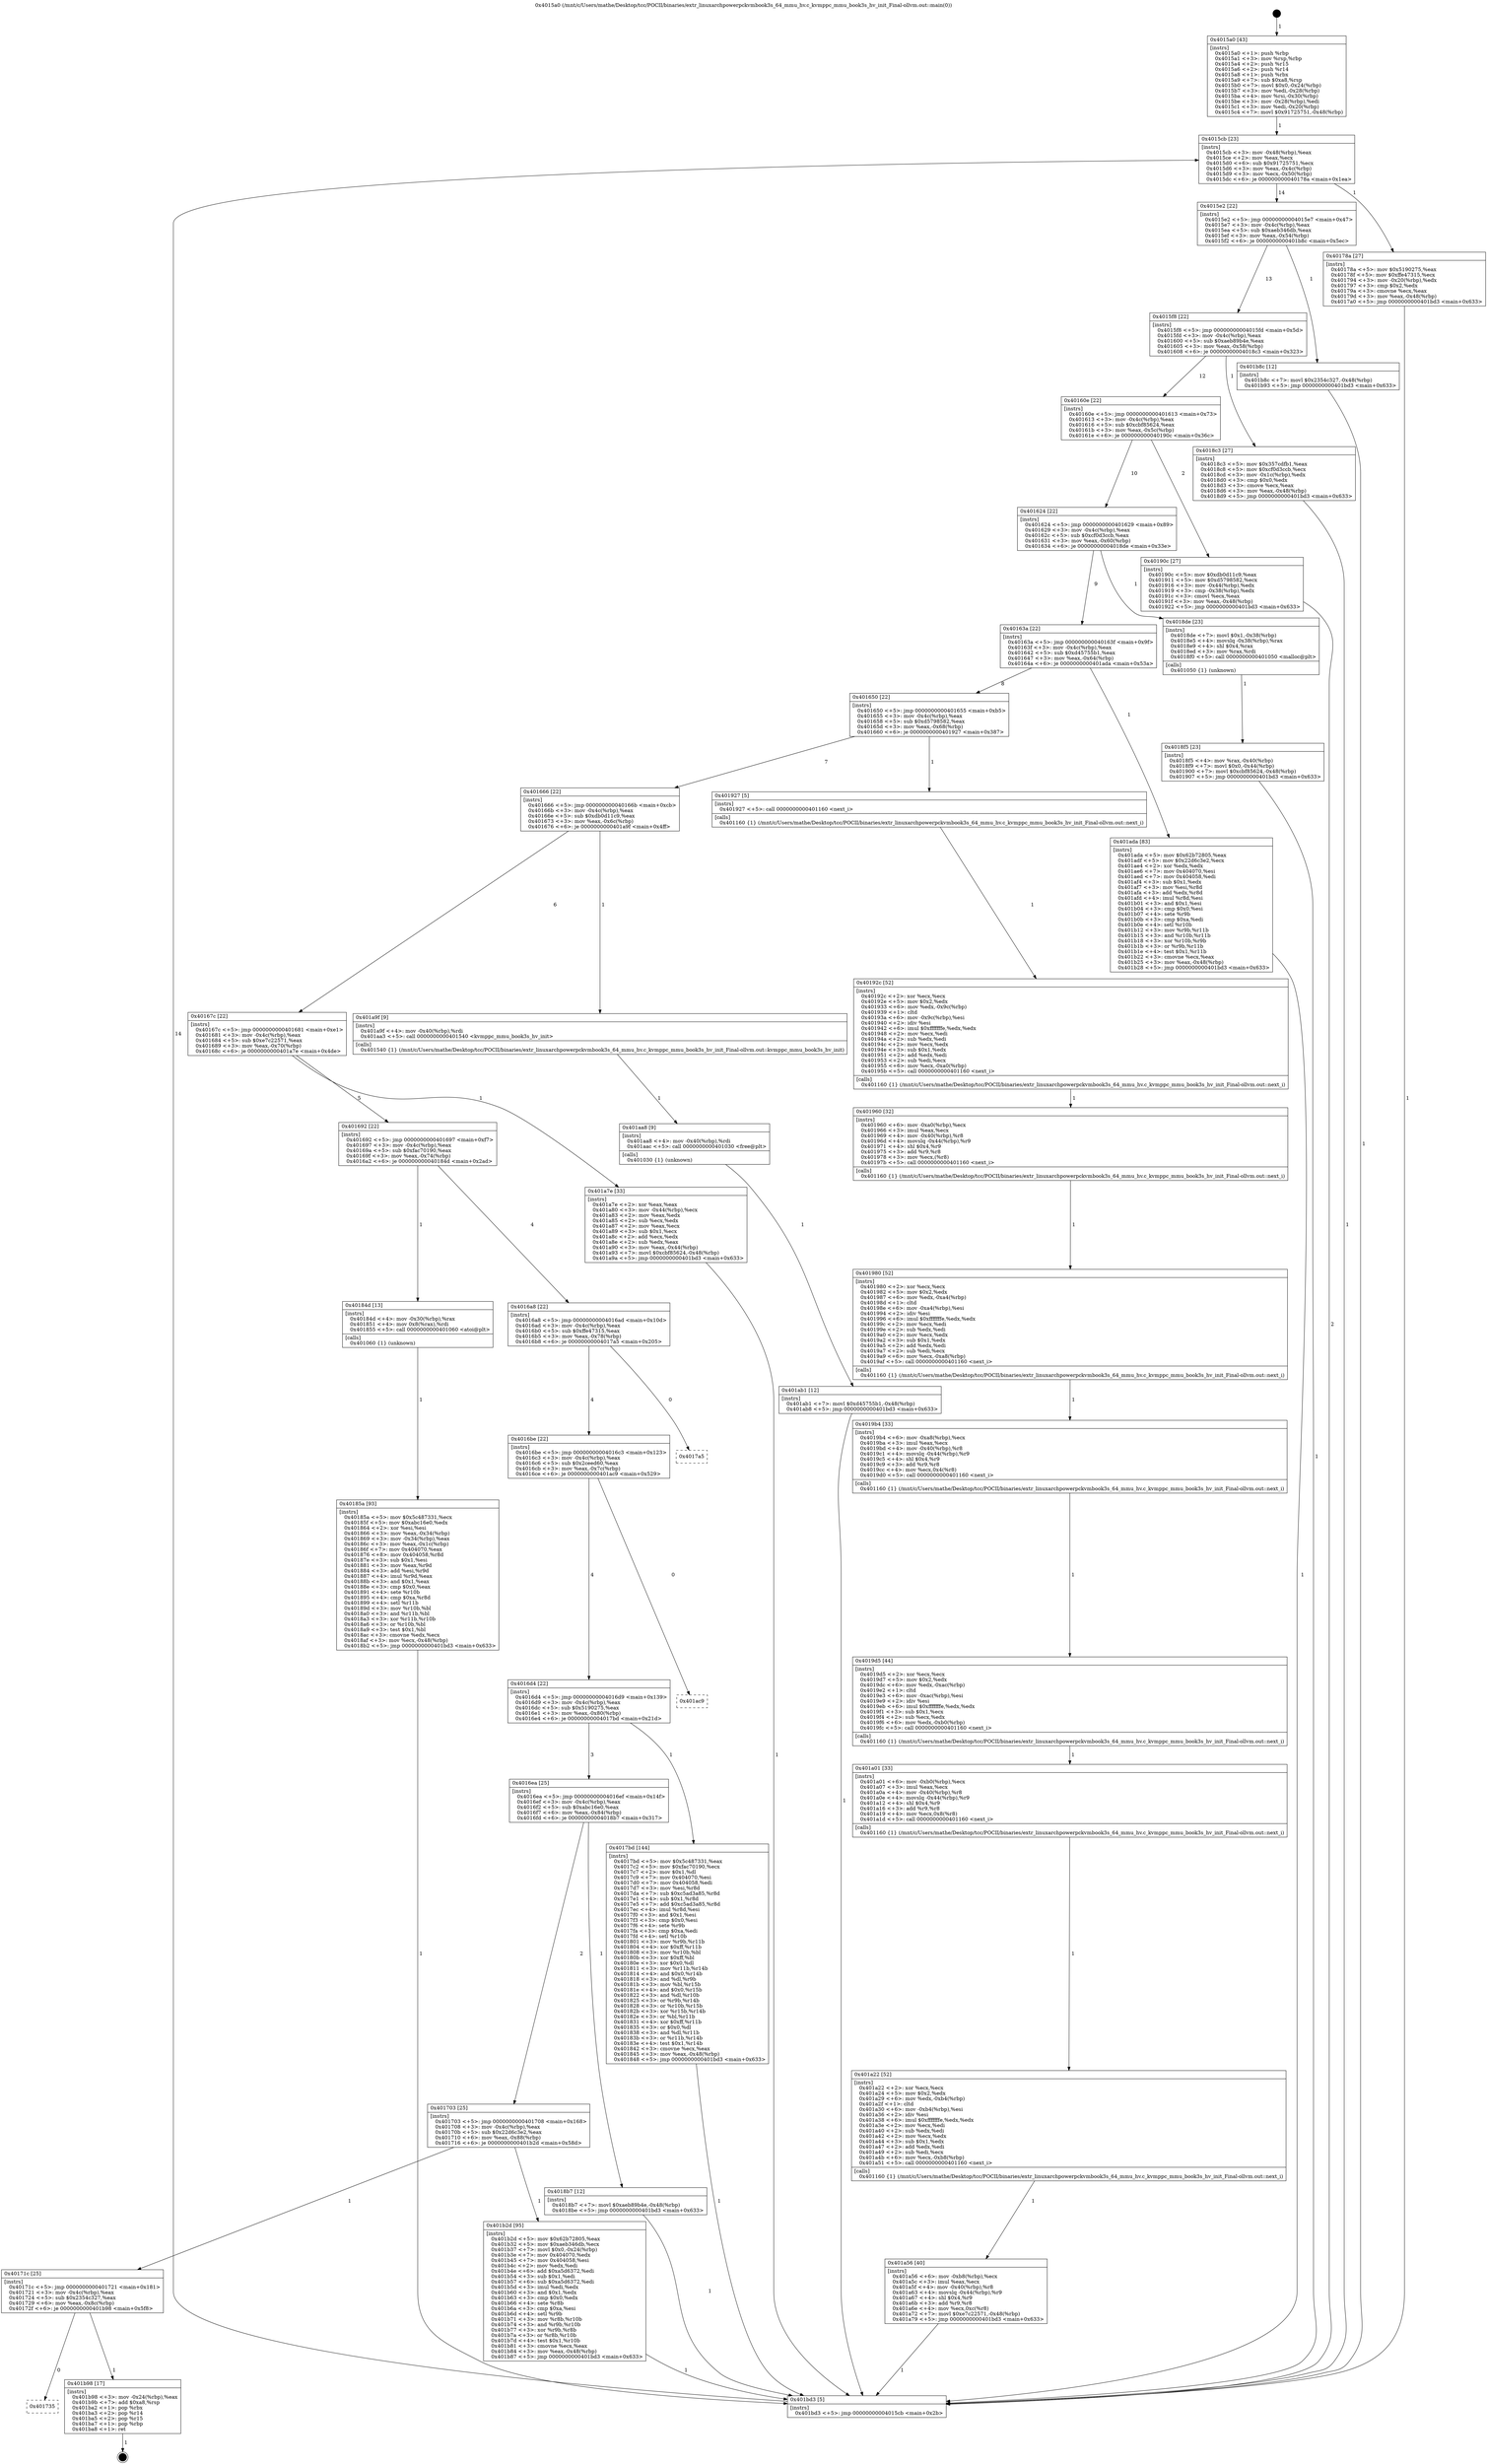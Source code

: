 digraph "0x4015a0" {
  label = "0x4015a0 (/mnt/c/Users/mathe/Desktop/tcc/POCII/binaries/extr_linuxarchpowerpckvmbook3s_64_mmu_hv.c_kvmppc_mmu_book3s_hv_init_Final-ollvm.out::main(0))"
  labelloc = "t"
  node[shape=record]

  Entry [label="",width=0.3,height=0.3,shape=circle,fillcolor=black,style=filled]
  "0x4015cb" [label="{
     0x4015cb [23]\l
     | [instrs]\l
     &nbsp;&nbsp;0x4015cb \<+3\>: mov -0x48(%rbp),%eax\l
     &nbsp;&nbsp;0x4015ce \<+2\>: mov %eax,%ecx\l
     &nbsp;&nbsp;0x4015d0 \<+6\>: sub $0x91725751,%ecx\l
     &nbsp;&nbsp;0x4015d6 \<+3\>: mov %eax,-0x4c(%rbp)\l
     &nbsp;&nbsp;0x4015d9 \<+3\>: mov %ecx,-0x50(%rbp)\l
     &nbsp;&nbsp;0x4015dc \<+6\>: je 000000000040178a \<main+0x1ea\>\l
  }"]
  "0x40178a" [label="{
     0x40178a [27]\l
     | [instrs]\l
     &nbsp;&nbsp;0x40178a \<+5\>: mov $0x5190275,%eax\l
     &nbsp;&nbsp;0x40178f \<+5\>: mov $0xffe47315,%ecx\l
     &nbsp;&nbsp;0x401794 \<+3\>: mov -0x20(%rbp),%edx\l
     &nbsp;&nbsp;0x401797 \<+3\>: cmp $0x2,%edx\l
     &nbsp;&nbsp;0x40179a \<+3\>: cmovne %ecx,%eax\l
     &nbsp;&nbsp;0x40179d \<+3\>: mov %eax,-0x48(%rbp)\l
     &nbsp;&nbsp;0x4017a0 \<+5\>: jmp 0000000000401bd3 \<main+0x633\>\l
  }"]
  "0x4015e2" [label="{
     0x4015e2 [22]\l
     | [instrs]\l
     &nbsp;&nbsp;0x4015e2 \<+5\>: jmp 00000000004015e7 \<main+0x47\>\l
     &nbsp;&nbsp;0x4015e7 \<+3\>: mov -0x4c(%rbp),%eax\l
     &nbsp;&nbsp;0x4015ea \<+5\>: sub $0xaeb346db,%eax\l
     &nbsp;&nbsp;0x4015ef \<+3\>: mov %eax,-0x54(%rbp)\l
     &nbsp;&nbsp;0x4015f2 \<+6\>: je 0000000000401b8c \<main+0x5ec\>\l
  }"]
  "0x401bd3" [label="{
     0x401bd3 [5]\l
     | [instrs]\l
     &nbsp;&nbsp;0x401bd3 \<+5\>: jmp 00000000004015cb \<main+0x2b\>\l
  }"]
  "0x4015a0" [label="{
     0x4015a0 [43]\l
     | [instrs]\l
     &nbsp;&nbsp;0x4015a0 \<+1\>: push %rbp\l
     &nbsp;&nbsp;0x4015a1 \<+3\>: mov %rsp,%rbp\l
     &nbsp;&nbsp;0x4015a4 \<+2\>: push %r15\l
     &nbsp;&nbsp;0x4015a6 \<+2\>: push %r14\l
     &nbsp;&nbsp;0x4015a8 \<+1\>: push %rbx\l
     &nbsp;&nbsp;0x4015a9 \<+7\>: sub $0xa8,%rsp\l
     &nbsp;&nbsp;0x4015b0 \<+7\>: movl $0x0,-0x24(%rbp)\l
     &nbsp;&nbsp;0x4015b7 \<+3\>: mov %edi,-0x28(%rbp)\l
     &nbsp;&nbsp;0x4015ba \<+4\>: mov %rsi,-0x30(%rbp)\l
     &nbsp;&nbsp;0x4015be \<+3\>: mov -0x28(%rbp),%edi\l
     &nbsp;&nbsp;0x4015c1 \<+3\>: mov %edi,-0x20(%rbp)\l
     &nbsp;&nbsp;0x4015c4 \<+7\>: movl $0x91725751,-0x48(%rbp)\l
  }"]
  Exit [label="",width=0.3,height=0.3,shape=circle,fillcolor=black,style=filled,peripheries=2]
  "0x401b8c" [label="{
     0x401b8c [12]\l
     | [instrs]\l
     &nbsp;&nbsp;0x401b8c \<+7\>: movl $0x2354c327,-0x48(%rbp)\l
     &nbsp;&nbsp;0x401b93 \<+5\>: jmp 0000000000401bd3 \<main+0x633\>\l
  }"]
  "0x4015f8" [label="{
     0x4015f8 [22]\l
     | [instrs]\l
     &nbsp;&nbsp;0x4015f8 \<+5\>: jmp 00000000004015fd \<main+0x5d\>\l
     &nbsp;&nbsp;0x4015fd \<+3\>: mov -0x4c(%rbp),%eax\l
     &nbsp;&nbsp;0x401600 \<+5\>: sub $0xaeb89b4e,%eax\l
     &nbsp;&nbsp;0x401605 \<+3\>: mov %eax,-0x58(%rbp)\l
     &nbsp;&nbsp;0x401608 \<+6\>: je 00000000004018c3 \<main+0x323\>\l
  }"]
  "0x401735" [label="{
     0x401735\l
  }", style=dashed]
  "0x4018c3" [label="{
     0x4018c3 [27]\l
     | [instrs]\l
     &nbsp;&nbsp;0x4018c3 \<+5\>: mov $0x357cdfb1,%eax\l
     &nbsp;&nbsp;0x4018c8 \<+5\>: mov $0xcf0d3ccb,%ecx\l
     &nbsp;&nbsp;0x4018cd \<+3\>: mov -0x1c(%rbp),%edx\l
     &nbsp;&nbsp;0x4018d0 \<+3\>: cmp $0x0,%edx\l
     &nbsp;&nbsp;0x4018d3 \<+3\>: cmove %ecx,%eax\l
     &nbsp;&nbsp;0x4018d6 \<+3\>: mov %eax,-0x48(%rbp)\l
     &nbsp;&nbsp;0x4018d9 \<+5\>: jmp 0000000000401bd3 \<main+0x633\>\l
  }"]
  "0x40160e" [label="{
     0x40160e [22]\l
     | [instrs]\l
     &nbsp;&nbsp;0x40160e \<+5\>: jmp 0000000000401613 \<main+0x73\>\l
     &nbsp;&nbsp;0x401613 \<+3\>: mov -0x4c(%rbp),%eax\l
     &nbsp;&nbsp;0x401616 \<+5\>: sub $0xcbf85624,%eax\l
     &nbsp;&nbsp;0x40161b \<+3\>: mov %eax,-0x5c(%rbp)\l
     &nbsp;&nbsp;0x40161e \<+6\>: je 000000000040190c \<main+0x36c\>\l
  }"]
  "0x401b98" [label="{
     0x401b98 [17]\l
     | [instrs]\l
     &nbsp;&nbsp;0x401b98 \<+3\>: mov -0x24(%rbp),%eax\l
     &nbsp;&nbsp;0x401b9b \<+7\>: add $0xa8,%rsp\l
     &nbsp;&nbsp;0x401ba2 \<+1\>: pop %rbx\l
     &nbsp;&nbsp;0x401ba3 \<+2\>: pop %r14\l
     &nbsp;&nbsp;0x401ba5 \<+2\>: pop %r15\l
     &nbsp;&nbsp;0x401ba7 \<+1\>: pop %rbp\l
     &nbsp;&nbsp;0x401ba8 \<+1\>: ret\l
  }"]
  "0x40190c" [label="{
     0x40190c [27]\l
     | [instrs]\l
     &nbsp;&nbsp;0x40190c \<+5\>: mov $0xdb0d11c9,%eax\l
     &nbsp;&nbsp;0x401911 \<+5\>: mov $0xd5798582,%ecx\l
     &nbsp;&nbsp;0x401916 \<+3\>: mov -0x44(%rbp),%edx\l
     &nbsp;&nbsp;0x401919 \<+3\>: cmp -0x38(%rbp),%edx\l
     &nbsp;&nbsp;0x40191c \<+3\>: cmovl %ecx,%eax\l
     &nbsp;&nbsp;0x40191f \<+3\>: mov %eax,-0x48(%rbp)\l
     &nbsp;&nbsp;0x401922 \<+5\>: jmp 0000000000401bd3 \<main+0x633\>\l
  }"]
  "0x401624" [label="{
     0x401624 [22]\l
     | [instrs]\l
     &nbsp;&nbsp;0x401624 \<+5\>: jmp 0000000000401629 \<main+0x89\>\l
     &nbsp;&nbsp;0x401629 \<+3\>: mov -0x4c(%rbp),%eax\l
     &nbsp;&nbsp;0x40162c \<+5\>: sub $0xcf0d3ccb,%eax\l
     &nbsp;&nbsp;0x401631 \<+3\>: mov %eax,-0x60(%rbp)\l
     &nbsp;&nbsp;0x401634 \<+6\>: je 00000000004018de \<main+0x33e\>\l
  }"]
  "0x40171c" [label="{
     0x40171c [25]\l
     | [instrs]\l
     &nbsp;&nbsp;0x40171c \<+5\>: jmp 0000000000401721 \<main+0x181\>\l
     &nbsp;&nbsp;0x401721 \<+3\>: mov -0x4c(%rbp),%eax\l
     &nbsp;&nbsp;0x401724 \<+5\>: sub $0x2354c327,%eax\l
     &nbsp;&nbsp;0x401729 \<+6\>: mov %eax,-0x8c(%rbp)\l
     &nbsp;&nbsp;0x40172f \<+6\>: je 0000000000401b98 \<main+0x5f8\>\l
  }"]
  "0x4018de" [label="{
     0x4018de [23]\l
     | [instrs]\l
     &nbsp;&nbsp;0x4018de \<+7\>: movl $0x1,-0x38(%rbp)\l
     &nbsp;&nbsp;0x4018e5 \<+4\>: movslq -0x38(%rbp),%rax\l
     &nbsp;&nbsp;0x4018e9 \<+4\>: shl $0x4,%rax\l
     &nbsp;&nbsp;0x4018ed \<+3\>: mov %rax,%rdi\l
     &nbsp;&nbsp;0x4018f0 \<+5\>: call 0000000000401050 \<malloc@plt\>\l
     | [calls]\l
     &nbsp;&nbsp;0x401050 \{1\} (unknown)\l
  }"]
  "0x40163a" [label="{
     0x40163a [22]\l
     | [instrs]\l
     &nbsp;&nbsp;0x40163a \<+5\>: jmp 000000000040163f \<main+0x9f\>\l
     &nbsp;&nbsp;0x40163f \<+3\>: mov -0x4c(%rbp),%eax\l
     &nbsp;&nbsp;0x401642 \<+5\>: sub $0xd45755b1,%eax\l
     &nbsp;&nbsp;0x401647 \<+3\>: mov %eax,-0x64(%rbp)\l
     &nbsp;&nbsp;0x40164a \<+6\>: je 0000000000401ada \<main+0x53a\>\l
  }"]
  "0x401b2d" [label="{
     0x401b2d [95]\l
     | [instrs]\l
     &nbsp;&nbsp;0x401b2d \<+5\>: mov $0x62b72805,%eax\l
     &nbsp;&nbsp;0x401b32 \<+5\>: mov $0xaeb346db,%ecx\l
     &nbsp;&nbsp;0x401b37 \<+7\>: movl $0x0,-0x24(%rbp)\l
     &nbsp;&nbsp;0x401b3e \<+7\>: mov 0x404070,%edx\l
     &nbsp;&nbsp;0x401b45 \<+7\>: mov 0x404058,%esi\l
     &nbsp;&nbsp;0x401b4c \<+2\>: mov %edx,%edi\l
     &nbsp;&nbsp;0x401b4e \<+6\>: add $0xa5d6372,%edi\l
     &nbsp;&nbsp;0x401b54 \<+3\>: sub $0x1,%edi\l
     &nbsp;&nbsp;0x401b57 \<+6\>: sub $0xa5d6372,%edi\l
     &nbsp;&nbsp;0x401b5d \<+3\>: imul %edi,%edx\l
     &nbsp;&nbsp;0x401b60 \<+3\>: and $0x1,%edx\l
     &nbsp;&nbsp;0x401b63 \<+3\>: cmp $0x0,%edx\l
     &nbsp;&nbsp;0x401b66 \<+4\>: sete %r8b\l
     &nbsp;&nbsp;0x401b6a \<+3\>: cmp $0xa,%esi\l
     &nbsp;&nbsp;0x401b6d \<+4\>: setl %r9b\l
     &nbsp;&nbsp;0x401b71 \<+3\>: mov %r8b,%r10b\l
     &nbsp;&nbsp;0x401b74 \<+3\>: and %r9b,%r10b\l
     &nbsp;&nbsp;0x401b77 \<+3\>: xor %r9b,%r8b\l
     &nbsp;&nbsp;0x401b7a \<+3\>: or %r8b,%r10b\l
     &nbsp;&nbsp;0x401b7d \<+4\>: test $0x1,%r10b\l
     &nbsp;&nbsp;0x401b81 \<+3\>: cmovne %ecx,%eax\l
     &nbsp;&nbsp;0x401b84 \<+3\>: mov %eax,-0x48(%rbp)\l
     &nbsp;&nbsp;0x401b87 \<+5\>: jmp 0000000000401bd3 \<main+0x633\>\l
  }"]
  "0x401ada" [label="{
     0x401ada [83]\l
     | [instrs]\l
     &nbsp;&nbsp;0x401ada \<+5\>: mov $0x62b72805,%eax\l
     &nbsp;&nbsp;0x401adf \<+5\>: mov $0x22d6c3e2,%ecx\l
     &nbsp;&nbsp;0x401ae4 \<+2\>: xor %edx,%edx\l
     &nbsp;&nbsp;0x401ae6 \<+7\>: mov 0x404070,%esi\l
     &nbsp;&nbsp;0x401aed \<+7\>: mov 0x404058,%edi\l
     &nbsp;&nbsp;0x401af4 \<+3\>: sub $0x1,%edx\l
     &nbsp;&nbsp;0x401af7 \<+3\>: mov %esi,%r8d\l
     &nbsp;&nbsp;0x401afa \<+3\>: add %edx,%r8d\l
     &nbsp;&nbsp;0x401afd \<+4\>: imul %r8d,%esi\l
     &nbsp;&nbsp;0x401b01 \<+3\>: and $0x1,%esi\l
     &nbsp;&nbsp;0x401b04 \<+3\>: cmp $0x0,%esi\l
     &nbsp;&nbsp;0x401b07 \<+4\>: sete %r9b\l
     &nbsp;&nbsp;0x401b0b \<+3\>: cmp $0xa,%edi\l
     &nbsp;&nbsp;0x401b0e \<+4\>: setl %r10b\l
     &nbsp;&nbsp;0x401b12 \<+3\>: mov %r9b,%r11b\l
     &nbsp;&nbsp;0x401b15 \<+3\>: and %r10b,%r11b\l
     &nbsp;&nbsp;0x401b18 \<+3\>: xor %r10b,%r9b\l
     &nbsp;&nbsp;0x401b1b \<+3\>: or %r9b,%r11b\l
     &nbsp;&nbsp;0x401b1e \<+4\>: test $0x1,%r11b\l
     &nbsp;&nbsp;0x401b22 \<+3\>: cmovne %ecx,%eax\l
     &nbsp;&nbsp;0x401b25 \<+3\>: mov %eax,-0x48(%rbp)\l
     &nbsp;&nbsp;0x401b28 \<+5\>: jmp 0000000000401bd3 \<main+0x633\>\l
  }"]
  "0x401650" [label="{
     0x401650 [22]\l
     | [instrs]\l
     &nbsp;&nbsp;0x401650 \<+5\>: jmp 0000000000401655 \<main+0xb5\>\l
     &nbsp;&nbsp;0x401655 \<+3\>: mov -0x4c(%rbp),%eax\l
     &nbsp;&nbsp;0x401658 \<+5\>: sub $0xd5798582,%eax\l
     &nbsp;&nbsp;0x40165d \<+3\>: mov %eax,-0x68(%rbp)\l
     &nbsp;&nbsp;0x401660 \<+6\>: je 0000000000401927 \<main+0x387\>\l
  }"]
  "0x401ab1" [label="{
     0x401ab1 [12]\l
     | [instrs]\l
     &nbsp;&nbsp;0x401ab1 \<+7\>: movl $0xd45755b1,-0x48(%rbp)\l
     &nbsp;&nbsp;0x401ab8 \<+5\>: jmp 0000000000401bd3 \<main+0x633\>\l
  }"]
  "0x401927" [label="{
     0x401927 [5]\l
     | [instrs]\l
     &nbsp;&nbsp;0x401927 \<+5\>: call 0000000000401160 \<next_i\>\l
     | [calls]\l
     &nbsp;&nbsp;0x401160 \{1\} (/mnt/c/Users/mathe/Desktop/tcc/POCII/binaries/extr_linuxarchpowerpckvmbook3s_64_mmu_hv.c_kvmppc_mmu_book3s_hv_init_Final-ollvm.out::next_i)\l
  }"]
  "0x401666" [label="{
     0x401666 [22]\l
     | [instrs]\l
     &nbsp;&nbsp;0x401666 \<+5\>: jmp 000000000040166b \<main+0xcb\>\l
     &nbsp;&nbsp;0x40166b \<+3\>: mov -0x4c(%rbp),%eax\l
     &nbsp;&nbsp;0x40166e \<+5\>: sub $0xdb0d11c9,%eax\l
     &nbsp;&nbsp;0x401673 \<+3\>: mov %eax,-0x6c(%rbp)\l
     &nbsp;&nbsp;0x401676 \<+6\>: je 0000000000401a9f \<main+0x4ff\>\l
  }"]
  "0x401aa8" [label="{
     0x401aa8 [9]\l
     | [instrs]\l
     &nbsp;&nbsp;0x401aa8 \<+4\>: mov -0x40(%rbp),%rdi\l
     &nbsp;&nbsp;0x401aac \<+5\>: call 0000000000401030 \<free@plt\>\l
     | [calls]\l
     &nbsp;&nbsp;0x401030 \{1\} (unknown)\l
  }"]
  "0x401a9f" [label="{
     0x401a9f [9]\l
     | [instrs]\l
     &nbsp;&nbsp;0x401a9f \<+4\>: mov -0x40(%rbp),%rdi\l
     &nbsp;&nbsp;0x401aa3 \<+5\>: call 0000000000401540 \<kvmppc_mmu_book3s_hv_init\>\l
     | [calls]\l
     &nbsp;&nbsp;0x401540 \{1\} (/mnt/c/Users/mathe/Desktop/tcc/POCII/binaries/extr_linuxarchpowerpckvmbook3s_64_mmu_hv.c_kvmppc_mmu_book3s_hv_init_Final-ollvm.out::kvmppc_mmu_book3s_hv_init)\l
  }"]
  "0x40167c" [label="{
     0x40167c [22]\l
     | [instrs]\l
     &nbsp;&nbsp;0x40167c \<+5\>: jmp 0000000000401681 \<main+0xe1\>\l
     &nbsp;&nbsp;0x401681 \<+3\>: mov -0x4c(%rbp),%eax\l
     &nbsp;&nbsp;0x401684 \<+5\>: sub $0xe7c22571,%eax\l
     &nbsp;&nbsp;0x401689 \<+3\>: mov %eax,-0x70(%rbp)\l
     &nbsp;&nbsp;0x40168c \<+6\>: je 0000000000401a7e \<main+0x4de\>\l
  }"]
  "0x401a56" [label="{
     0x401a56 [40]\l
     | [instrs]\l
     &nbsp;&nbsp;0x401a56 \<+6\>: mov -0xb8(%rbp),%ecx\l
     &nbsp;&nbsp;0x401a5c \<+3\>: imul %eax,%ecx\l
     &nbsp;&nbsp;0x401a5f \<+4\>: mov -0x40(%rbp),%r8\l
     &nbsp;&nbsp;0x401a63 \<+4\>: movslq -0x44(%rbp),%r9\l
     &nbsp;&nbsp;0x401a67 \<+4\>: shl $0x4,%r9\l
     &nbsp;&nbsp;0x401a6b \<+3\>: add %r9,%r8\l
     &nbsp;&nbsp;0x401a6e \<+4\>: mov %ecx,0xc(%r8)\l
     &nbsp;&nbsp;0x401a72 \<+7\>: movl $0xe7c22571,-0x48(%rbp)\l
     &nbsp;&nbsp;0x401a79 \<+5\>: jmp 0000000000401bd3 \<main+0x633\>\l
  }"]
  "0x401a7e" [label="{
     0x401a7e [33]\l
     | [instrs]\l
     &nbsp;&nbsp;0x401a7e \<+2\>: xor %eax,%eax\l
     &nbsp;&nbsp;0x401a80 \<+3\>: mov -0x44(%rbp),%ecx\l
     &nbsp;&nbsp;0x401a83 \<+2\>: mov %eax,%edx\l
     &nbsp;&nbsp;0x401a85 \<+2\>: sub %ecx,%edx\l
     &nbsp;&nbsp;0x401a87 \<+2\>: mov %eax,%ecx\l
     &nbsp;&nbsp;0x401a89 \<+3\>: sub $0x1,%ecx\l
     &nbsp;&nbsp;0x401a8c \<+2\>: add %ecx,%edx\l
     &nbsp;&nbsp;0x401a8e \<+2\>: sub %edx,%eax\l
     &nbsp;&nbsp;0x401a90 \<+3\>: mov %eax,-0x44(%rbp)\l
     &nbsp;&nbsp;0x401a93 \<+7\>: movl $0xcbf85624,-0x48(%rbp)\l
     &nbsp;&nbsp;0x401a9a \<+5\>: jmp 0000000000401bd3 \<main+0x633\>\l
  }"]
  "0x401692" [label="{
     0x401692 [22]\l
     | [instrs]\l
     &nbsp;&nbsp;0x401692 \<+5\>: jmp 0000000000401697 \<main+0xf7\>\l
     &nbsp;&nbsp;0x401697 \<+3\>: mov -0x4c(%rbp),%eax\l
     &nbsp;&nbsp;0x40169a \<+5\>: sub $0xfac70190,%eax\l
     &nbsp;&nbsp;0x40169f \<+3\>: mov %eax,-0x74(%rbp)\l
     &nbsp;&nbsp;0x4016a2 \<+6\>: je 000000000040184d \<main+0x2ad\>\l
  }"]
  "0x401a22" [label="{
     0x401a22 [52]\l
     | [instrs]\l
     &nbsp;&nbsp;0x401a22 \<+2\>: xor %ecx,%ecx\l
     &nbsp;&nbsp;0x401a24 \<+5\>: mov $0x2,%edx\l
     &nbsp;&nbsp;0x401a29 \<+6\>: mov %edx,-0xb4(%rbp)\l
     &nbsp;&nbsp;0x401a2f \<+1\>: cltd\l
     &nbsp;&nbsp;0x401a30 \<+6\>: mov -0xb4(%rbp),%esi\l
     &nbsp;&nbsp;0x401a36 \<+2\>: idiv %esi\l
     &nbsp;&nbsp;0x401a38 \<+6\>: imul $0xfffffffe,%edx,%edx\l
     &nbsp;&nbsp;0x401a3e \<+2\>: mov %ecx,%edi\l
     &nbsp;&nbsp;0x401a40 \<+2\>: sub %edx,%edi\l
     &nbsp;&nbsp;0x401a42 \<+2\>: mov %ecx,%edx\l
     &nbsp;&nbsp;0x401a44 \<+3\>: sub $0x1,%edx\l
     &nbsp;&nbsp;0x401a47 \<+2\>: add %edx,%edi\l
     &nbsp;&nbsp;0x401a49 \<+2\>: sub %edi,%ecx\l
     &nbsp;&nbsp;0x401a4b \<+6\>: mov %ecx,-0xb8(%rbp)\l
     &nbsp;&nbsp;0x401a51 \<+5\>: call 0000000000401160 \<next_i\>\l
     | [calls]\l
     &nbsp;&nbsp;0x401160 \{1\} (/mnt/c/Users/mathe/Desktop/tcc/POCII/binaries/extr_linuxarchpowerpckvmbook3s_64_mmu_hv.c_kvmppc_mmu_book3s_hv_init_Final-ollvm.out::next_i)\l
  }"]
  "0x40184d" [label="{
     0x40184d [13]\l
     | [instrs]\l
     &nbsp;&nbsp;0x40184d \<+4\>: mov -0x30(%rbp),%rax\l
     &nbsp;&nbsp;0x401851 \<+4\>: mov 0x8(%rax),%rdi\l
     &nbsp;&nbsp;0x401855 \<+5\>: call 0000000000401060 \<atoi@plt\>\l
     | [calls]\l
     &nbsp;&nbsp;0x401060 \{1\} (unknown)\l
  }"]
  "0x4016a8" [label="{
     0x4016a8 [22]\l
     | [instrs]\l
     &nbsp;&nbsp;0x4016a8 \<+5\>: jmp 00000000004016ad \<main+0x10d\>\l
     &nbsp;&nbsp;0x4016ad \<+3\>: mov -0x4c(%rbp),%eax\l
     &nbsp;&nbsp;0x4016b0 \<+5\>: sub $0xffe47315,%eax\l
     &nbsp;&nbsp;0x4016b5 \<+3\>: mov %eax,-0x78(%rbp)\l
     &nbsp;&nbsp;0x4016b8 \<+6\>: je 00000000004017a5 \<main+0x205\>\l
  }"]
  "0x401a01" [label="{
     0x401a01 [33]\l
     | [instrs]\l
     &nbsp;&nbsp;0x401a01 \<+6\>: mov -0xb0(%rbp),%ecx\l
     &nbsp;&nbsp;0x401a07 \<+3\>: imul %eax,%ecx\l
     &nbsp;&nbsp;0x401a0a \<+4\>: mov -0x40(%rbp),%r8\l
     &nbsp;&nbsp;0x401a0e \<+4\>: movslq -0x44(%rbp),%r9\l
     &nbsp;&nbsp;0x401a12 \<+4\>: shl $0x4,%r9\l
     &nbsp;&nbsp;0x401a16 \<+3\>: add %r9,%r8\l
     &nbsp;&nbsp;0x401a19 \<+4\>: mov %ecx,0x8(%r8)\l
     &nbsp;&nbsp;0x401a1d \<+5\>: call 0000000000401160 \<next_i\>\l
     | [calls]\l
     &nbsp;&nbsp;0x401160 \{1\} (/mnt/c/Users/mathe/Desktop/tcc/POCII/binaries/extr_linuxarchpowerpckvmbook3s_64_mmu_hv.c_kvmppc_mmu_book3s_hv_init_Final-ollvm.out::next_i)\l
  }"]
  "0x4017a5" [label="{
     0x4017a5\l
  }", style=dashed]
  "0x4016be" [label="{
     0x4016be [22]\l
     | [instrs]\l
     &nbsp;&nbsp;0x4016be \<+5\>: jmp 00000000004016c3 \<main+0x123\>\l
     &nbsp;&nbsp;0x4016c3 \<+3\>: mov -0x4c(%rbp),%eax\l
     &nbsp;&nbsp;0x4016c6 \<+5\>: sub $0x2ceed60,%eax\l
     &nbsp;&nbsp;0x4016cb \<+3\>: mov %eax,-0x7c(%rbp)\l
     &nbsp;&nbsp;0x4016ce \<+6\>: je 0000000000401ac9 \<main+0x529\>\l
  }"]
  "0x4019d5" [label="{
     0x4019d5 [44]\l
     | [instrs]\l
     &nbsp;&nbsp;0x4019d5 \<+2\>: xor %ecx,%ecx\l
     &nbsp;&nbsp;0x4019d7 \<+5\>: mov $0x2,%edx\l
     &nbsp;&nbsp;0x4019dc \<+6\>: mov %edx,-0xac(%rbp)\l
     &nbsp;&nbsp;0x4019e2 \<+1\>: cltd\l
     &nbsp;&nbsp;0x4019e3 \<+6\>: mov -0xac(%rbp),%esi\l
     &nbsp;&nbsp;0x4019e9 \<+2\>: idiv %esi\l
     &nbsp;&nbsp;0x4019eb \<+6\>: imul $0xfffffffe,%edx,%edx\l
     &nbsp;&nbsp;0x4019f1 \<+3\>: sub $0x1,%ecx\l
     &nbsp;&nbsp;0x4019f4 \<+2\>: sub %ecx,%edx\l
     &nbsp;&nbsp;0x4019f6 \<+6\>: mov %edx,-0xb0(%rbp)\l
     &nbsp;&nbsp;0x4019fc \<+5\>: call 0000000000401160 \<next_i\>\l
     | [calls]\l
     &nbsp;&nbsp;0x401160 \{1\} (/mnt/c/Users/mathe/Desktop/tcc/POCII/binaries/extr_linuxarchpowerpckvmbook3s_64_mmu_hv.c_kvmppc_mmu_book3s_hv_init_Final-ollvm.out::next_i)\l
  }"]
  "0x401ac9" [label="{
     0x401ac9\l
  }", style=dashed]
  "0x4016d4" [label="{
     0x4016d4 [22]\l
     | [instrs]\l
     &nbsp;&nbsp;0x4016d4 \<+5\>: jmp 00000000004016d9 \<main+0x139\>\l
     &nbsp;&nbsp;0x4016d9 \<+3\>: mov -0x4c(%rbp),%eax\l
     &nbsp;&nbsp;0x4016dc \<+5\>: sub $0x5190275,%eax\l
     &nbsp;&nbsp;0x4016e1 \<+3\>: mov %eax,-0x80(%rbp)\l
     &nbsp;&nbsp;0x4016e4 \<+6\>: je 00000000004017bd \<main+0x21d\>\l
  }"]
  "0x4019b4" [label="{
     0x4019b4 [33]\l
     | [instrs]\l
     &nbsp;&nbsp;0x4019b4 \<+6\>: mov -0xa8(%rbp),%ecx\l
     &nbsp;&nbsp;0x4019ba \<+3\>: imul %eax,%ecx\l
     &nbsp;&nbsp;0x4019bd \<+4\>: mov -0x40(%rbp),%r8\l
     &nbsp;&nbsp;0x4019c1 \<+4\>: movslq -0x44(%rbp),%r9\l
     &nbsp;&nbsp;0x4019c5 \<+4\>: shl $0x4,%r9\l
     &nbsp;&nbsp;0x4019c9 \<+3\>: add %r9,%r8\l
     &nbsp;&nbsp;0x4019cc \<+4\>: mov %ecx,0x4(%r8)\l
     &nbsp;&nbsp;0x4019d0 \<+5\>: call 0000000000401160 \<next_i\>\l
     | [calls]\l
     &nbsp;&nbsp;0x401160 \{1\} (/mnt/c/Users/mathe/Desktop/tcc/POCII/binaries/extr_linuxarchpowerpckvmbook3s_64_mmu_hv.c_kvmppc_mmu_book3s_hv_init_Final-ollvm.out::next_i)\l
  }"]
  "0x4017bd" [label="{
     0x4017bd [144]\l
     | [instrs]\l
     &nbsp;&nbsp;0x4017bd \<+5\>: mov $0x5c487331,%eax\l
     &nbsp;&nbsp;0x4017c2 \<+5\>: mov $0xfac70190,%ecx\l
     &nbsp;&nbsp;0x4017c7 \<+2\>: mov $0x1,%dl\l
     &nbsp;&nbsp;0x4017c9 \<+7\>: mov 0x404070,%esi\l
     &nbsp;&nbsp;0x4017d0 \<+7\>: mov 0x404058,%edi\l
     &nbsp;&nbsp;0x4017d7 \<+3\>: mov %esi,%r8d\l
     &nbsp;&nbsp;0x4017da \<+7\>: sub $0xc5ad3a85,%r8d\l
     &nbsp;&nbsp;0x4017e1 \<+4\>: sub $0x1,%r8d\l
     &nbsp;&nbsp;0x4017e5 \<+7\>: add $0xc5ad3a85,%r8d\l
     &nbsp;&nbsp;0x4017ec \<+4\>: imul %r8d,%esi\l
     &nbsp;&nbsp;0x4017f0 \<+3\>: and $0x1,%esi\l
     &nbsp;&nbsp;0x4017f3 \<+3\>: cmp $0x0,%esi\l
     &nbsp;&nbsp;0x4017f6 \<+4\>: sete %r9b\l
     &nbsp;&nbsp;0x4017fa \<+3\>: cmp $0xa,%edi\l
     &nbsp;&nbsp;0x4017fd \<+4\>: setl %r10b\l
     &nbsp;&nbsp;0x401801 \<+3\>: mov %r9b,%r11b\l
     &nbsp;&nbsp;0x401804 \<+4\>: xor $0xff,%r11b\l
     &nbsp;&nbsp;0x401808 \<+3\>: mov %r10b,%bl\l
     &nbsp;&nbsp;0x40180b \<+3\>: xor $0xff,%bl\l
     &nbsp;&nbsp;0x40180e \<+3\>: xor $0x0,%dl\l
     &nbsp;&nbsp;0x401811 \<+3\>: mov %r11b,%r14b\l
     &nbsp;&nbsp;0x401814 \<+4\>: and $0x0,%r14b\l
     &nbsp;&nbsp;0x401818 \<+3\>: and %dl,%r9b\l
     &nbsp;&nbsp;0x40181b \<+3\>: mov %bl,%r15b\l
     &nbsp;&nbsp;0x40181e \<+4\>: and $0x0,%r15b\l
     &nbsp;&nbsp;0x401822 \<+3\>: and %dl,%r10b\l
     &nbsp;&nbsp;0x401825 \<+3\>: or %r9b,%r14b\l
     &nbsp;&nbsp;0x401828 \<+3\>: or %r10b,%r15b\l
     &nbsp;&nbsp;0x40182b \<+3\>: xor %r15b,%r14b\l
     &nbsp;&nbsp;0x40182e \<+3\>: or %bl,%r11b\l
     &nbsp;&nbsp;0x401831 \<+4\>: xor $0xff,%r11b\l
     &nbsp;&nbsp;0x401835 \<+3\>: or $0x0,%dl\l
     &nbsp;&nbsp;0x401838 \<+3\>: and %dl,%r11b\l
     &nbsp;&nbsp;0x40183b \<+3\>: or %r11b,%r14b\l
     &nbsp;&nbsp;0x40183e \<+4\>: test $0x1,%r14b\l
     &nbsp;&nbsp;0x401842 \<+3\>: cmovne %ecx,%eax\l
     &nbsp;&nbsp;0x401845 \<+3\>: mov %eax,-0x48(%rbp)\l
     &nbsp;&nbsp;0x401848 \<+5\>: jmp 0000000000401bd3 \<main+0x633\>\l
  }"]
  "0x4016ea" [label="{
     0x4016ea [25]\l
     | [instrs]\l
     &nbsp;&nbsp;0x4016ea \<+5\>: jmp 00000000004016ef \<main+0x14f\>\l
     &nbsp;&nbsp;0x4016ef \<+3\>: mov -0x4c(%rbp),%eax\l
     &nbsp;&nbsp;0x4016f2 \<+5\>: sub $0xabc16e0,%eax\l
     &nbsp;&nbsp;0x4016f7 \<+6\>: mov %eax,-0x84(%rbp)\l
     &nbsp;&nbsp;0x4016fd \<+6\>: je 00000000004018b7 \<main+0x317\>\l
  }"]
  "0x40185a" [label="{
     0x40185a [93]\l
     | [instrs]\l
     &nbsp;&nbsp;0x40185a \<+5\>: mov $0x5c487331,%ecx\l
     &nbsp;&nbsp;0x40185f \<+5\>: mov $0xabc16e0,%edx\l
     &nbsp;&nbsp;0x401864 \<+2\>: xor %esi,%esi\l
     &nbsp;&nbsp;0x401866 \<+3\>: mov %eax,-0x34(%rbp)\l
     &nbsp;&nbsp;0x401869 \<+3\>: mov -0x34(%rbp),%eax\l
     &nbsp;&nbsp;0x40186c \<+3\>: mov %eax,-0x1c(%rbp)\l
     &nbsp;&nbsp;0x40186f \<+7\>: mov 0x404070,%eax\l
     &nbsp;&nbsp;0x401876 \<+8\>: mov 0x404058,%r8d\l
     &nbsp;&nbsp;0x40187e \<+3\>: sub $0x1,%esi\l
     &nbsp;&nbsp;0x401881 \<+3\>: mov %eax,%r9d\l
     &nbsp;&nbsp;0x401884 \<+3\>: add %esi,%r9d\l
     &nbsp;&nbsp;0x401887 \<+4\>: imul %r9d,%eax\l
     &nbsp;&nbsp;0x40188b \<+3\>: and $0x1,%eax\l
     &nbsp;&nbsp;0x40188e \<+3\>: cmp $0x0,%eax\l
     &nbsp;&nbsp;0x401891 \<+4\>: sete %r10b\l
     &nbsp;&nbsp;0x401895 \<+4\>: cmp $0xa,%r8d\l
     &nbsp;&nbsp;0x401899 \<+4\>: setl %r11b\l
     &nbsp;&nbsp;0x40189d \<+3\>: mov %r10b,%bl\l
     &nbsp;&nbsp;0x4018a0 \<+3\>: and %r11b,%bl\l
     &nbsp;&nbsp;0x4018a3 \<+3\>: xor %r11b,%r10b\l
     &nbsp;&nbsp;0x4018a6 \<+3\>: or %r10b,%bl\l
     &nbsp;&nbsp;0x4018a9 \<+3\>: test $0x1,%bl\l
     &nbsp;&nbsp;0x4018ac \<+3\>: cmovne %edx,%ecx\l
     &nbsp;&nbsp;0x4018af \<+3\>: mov %ecx,-0x48(%rbp)\l
     &nbsp;&nbsp;0x4018b2 \<+5\>: jmp 0000000000401bd3 \<main+0x633\>\l
  }"]
  "0x401980" [label="{
     0x401980 [52]\l
     | [instrs]\l
     &nbsp;&nbsp;0x401980 \<+2\>: xor %ecx,%ecx\l
     &nbsp;&nbsp;0x401982 \<+5\>: mov $0x2,%edx\l
     &nbsp;&nbsp;0x401987 \<+6\>: mov %edx,-0xa4(%rbp)\l
     &nbsp;&nbsp;0x40198d \<+1\>: cltd\l
     &nbsp;&nbsp;0x40198e \<+6\>: mov -0xa4(%rbp),%esi\l
     &nbsp;&nbsp;0x401994 \<+2\>: idiv %esi\l
     &nbsp;&nbsp;0x401996 \<+6\>: imul $0xfffffffe,%edx,%edx\l
     &nbsp;&nbsp;0x40199c \<+2\>: mov %ecx,%edi\l
     &nbsp;&nbsp;0x40199e \<+2\>: sub %edx,%edi\l
     &nbsp;&nbsp;0x4019a0 \<+2\>: mov %ecx,%edx\l
     &nbsp;&nbsp;0x4019a2 \<+3\>: sub $0x1,%edx\l
     &nbsp;&nbsp;0x4019a5 \<+2\>: add %edx,%edi\l
     &nbsp;&nbsp;0x4019a7 \<+2\>: sub %edi,%ecx\l
     &nbsp;&nbsp;0x4019a9 \<+6\>: mov %ecx,-0xa8(%rbp)\l
     &nbsp;&nbsp;0x4019af \<+5\>: call 0000000000401160 \<next_i\>\l
     | [calls]\l
     &nbsp;&nbsp;0x401160 \{1\} (/mnt/c/Users/mathe/Desktop/tcc/POCII/binaries/extr_linuxarchpowerpckvmbook3s_64_mmu_hv.c_kvmppc_mmu_book3s_hv_init_Final-ollvm.out::next_i)\l
  }"]
  "0x4018b7" [label="{
     0x4018b7 [12]\l
     | [instrs]\l
     &nbsp;&nbsp;0x4018b7 \<+7\>: movl $0xaeb89b4e,-0x48(%rbp)\l
     &nbsp;&nbsp;0x4018be \<+5\>: jmp 0000000000401bd3 \<main+0x633\>\l
  }"]
  "0x401703" [label="{
     0x401703 [25]\l
     | [instrs]\l
     &nbsp;&nbsp;0x401703 \<+5\>: jmp 0000000000401708 \<main+0x168\>\l
     &nbsp;&nbsp;0x401708 \<+3\>: mov -0x4c(%rbp),%eax\l
     &nbsp;&nbsp;0x40170b \<+5\>: sub $0x22d6c3e2,%eax\l
     &nbsp;&nbsp;0x401710 \<+6\>: mov %eax,-0x88(%rbp)\l
     &nbsp;&nbsp;0x401716 \<+6\>: je 0000000000401b2d \<main+0x58d\>\l
  }"]
  "0x4018f5" [label="{
     0x4018f5 [23]\l
     | [instrs]\l
     &nbsp;&nbsp;0x4018f5 \<+4\>: mov %rax,-0x40(%rbp)\l
     &nbsp;&nbsp;0x4018f9 \<+7\>: movl $0x0,-0x44(%rbp)\l
     &nbsp;&nbsp;0x401900 \<+7\>: movl $0xcbf85624,-0x48(%rbp)\l
     &nbsp;&nbsp;0x401907 \<+5\>: jmp 0000000000401bd3 \<main+0x633\>\l
  }"]
  "0x40192c" [label="{
     0x40192c [52]\l
     | [instrs]\l
     &nbsp;&nbsp;0x40192c \<+2\>: xor %ecx,%ecx\l
     &nbsp;&nbsp;0x40192e \<+5\>: mov $0x2,%edx\l
     &nbsp;&nbsp;0x401933 \<+6\>: mov %edx,-0x9c(%rbp)\l
     &nbsp;&nbsp;0x401939 \<+1\>: cltd\l
     &nbsp;&nbsp;0x40193a \<+6\>: mov -0x9c(%rbp),%esi\l
     &nbsp;&nbsp;0x401940 \<+2\>: idiv %esi\l
     &nbsp;&nbsp;0x401942 \<+6\>: imul $0xfffffffe,%edx,%edx\l
     &nbsp;&nbsp;0x401948 \<+2\>: mov %ecx,%edi\l
     &nbsp;&nbsp;0x40194a \<+2\>: sub %edx,%edi\l
     &nbsp;&nbsp;0x40194c \<+2\>: mov %ecx,%edx\l
     &nbsp;&nbsp;0x40194e \<+3\>: sub $0x1,%edx\l
     &nbsp;&nbsp;0x401951 \<+2\>: add %edx,%edi\l
     &nbsp;&nbsp;0x401953 \<+2\>: sub %edi,%ecx\l
     &nbsp;&nbsp;0x401955 \<+6\>: mov %ecx,-0xa0(%rbp)\l
     &nbsp;&nbsp;0x40195b \<+5\>: call 0000000000401160 \<next_i\>\l
     | [calls]\l
     &nbsp;&nbsp;0x401160 \{1\} (/mnt/c/Users/mathe/Desktop/tcc/POCII/binaries/extr_linuxarchpowerpckvmbook3s_64_mmu_hv.c_kvmppc_mmu_book3s_hv_init_Final-ollvm.out::next_i)\l
  }"]
  "0x401960" [label="{
     0x401960 [32]\l
     | [instrs]\l
     &nbsp;&nbsp;0x401960 \<+6\>: mov -0xa0(%rbp),%ecx\l
     &nbsp;&nbsp;0x401966 \<+3\>: imul %eax,%ecx\l
     &nbsp;&nbsp;0x401969 \<+4\>: mov -0x40(%rbp),%r8\l
     &nbsp;&nbsp;0x40196d \<+4\>: movslq -0x44(%rbp),%r9\l
     &nbsp;&nbsp;0x401971 \<+4\>: shl $0x4,%r9\l
     &nbsp;&nbsp;0x401975 \<+3\>: add %r9,%r8\l
     &nbsp;&nbsp;0x401978 \<+3\>: mov %ecx,(%r8)\l
     &nbsp;&nbsp;0x40197b \<+5\>: call 0000000000401160 \<next_i\>\l
     | [calls]\l
     &nbsp;&nbsp;0x401160 \{1\} (/mnt/c/Users/mathe/Desktop/tcc/POCII/binaries/extr_linuxarchpowerpckvmbook3s_64_mmu_hv.c_kvmppc_mmu_book3s_hv_init_Final-ollvm.out::next_i)\l
  }"]
  Entry -> "0x4015a0" [label=" 1"]
  "0x4015cb" -> "0x40178a" [label=" 1"]
  "0x4015cb" -> "0x4015e2" [label=" 14"]
  "0x40178a" -> "0x401bd3" [label=" 1"]
  "0x4015a0" -> "0x4015cb" [label=" 1"]
  "0x401bd3" -> "0x4015cb" [label=" 14"]
  "0x401b98" -> Exit [label=" 1"]
  "0x4015e2" -> "0x401b8c" [label=" 1"]
  "0x4015e2" -> "0x4015f8" [label=" 13"]
  "0x40171c" -> "0x401735" [label=" 0"]
  "0x4015f8" -> "0x4018c3" [label=" 1"]
  "0x4015f8" -> "0x40160e" [label=" 12"]
  "0x40171c" -> "0x401b98" [label=" 1"]
  "0x40160e" -> "0x40190c" [label=" 2"]
  "0x40160e" -> "0x401624" [label=" 10"]
  "0x401b8c" -> "0x401bd3" [label=" 1"]
  "0x401624" -> "0x4018de" [label=" 1"]
  "0x401624" -> "0x40163a" [label=" 9"]
  "0x401b2d" -> "0x401bd3" [label=" 1"]
  "0x40163a" -> "0x401ada" [label=" 1"]
  "0x40163a" -> "0x401650" [label=" 8"]
  "0x401703" -> "0x40171c" [label=" 1"]
  "0x401650" -> "0x401927" [label=" 1"]
  "0x401650" -> "0x401666" [label=" 7"]
  "0x401703" -> "0x401b2d" [label=" 1"]
  "0x401666" -> "0x401a9f" [label=" 1"]
  "0x401666" -> "0x40167c" [label=" 6"]
  "0x401ada" -> "0x401bd3" [label=" 1"]
  "0x40167c" -> "0x401a7e" [label=" 1"]
  "0x40167c" -> "0x401692" [label=" 5"]
  "0x401ab1" -> "0x401bd3" [label=" 1"]
  "0x401692" -> "0x40184d" [label=" 1"]
  "0x401692" -> "0x4016a8" [label=" 4"]
  "0x401aa8" -> "0x401ab1" [label=" 1"]
  "0x4016a8" -> "0x4017a5" [label=" 0"]
  "0x4016a8" -> "0x4016be" [label=" 4"]
  "0x401a9f" -> "0x401aa8" [label=" 1"]
  "0x4016be" -> "0x401ac9" [label=" 0"]
  "0x4016be" -> "0x4016d4" [label=" 4"]
  "0x401a7e" -> "0x401bd3" [label=" 1"]
  "0x4016d4" -> "0x4017bd" [label=" 1"]
  "0x4016d4" -> "0x4016ea" [label=" 3"]
  "0x4017bd" -> "0x401bd3" [label=" 1"]
  "0x40184d" -> "0x40185a" [label=" 1"]
  "0x40185a" -> "0x401bd3" [label=" 1"]
  "0x401a56" -> "0x401bd3" [label=" 1"]
  "0x4016ea" -> "0x4018b7" [label=" 1"]
  "0x4016ea" -> "0x401703" [label=" 2"]
  "0x4018b7" -> "0x401bd3" [label=" 1"]
  "0x4018c3" -> "0x401bd3" [label=" 1"]
  "0x4018de" -> "0x4018f5" [label=" 1"]
  "0x4018f5" -> "0x401bd3" [label=" 1"]
  "0x40190c" -> "0x401bd3" [label=" 2"]
  "0x401927" -> "0x40192c" [label=" 1"]
  "0x40192c" -> "0x401960" [label=" 1"]
  "0x401960" -> "0x401980" [label=" 1"]
  "0x401980" -> "0x4019b4" [label=" 1"]
  "0x4019b4" -> "0x4019d5" [label=" 1"]
  "0x4019d5" -> "0x401a01" [label=" 1"]
  "0x401a01" -> "0x401a22" [label=" 1"]
  "0x401a22" -> "0x401a56" [label=" 1"]
}

